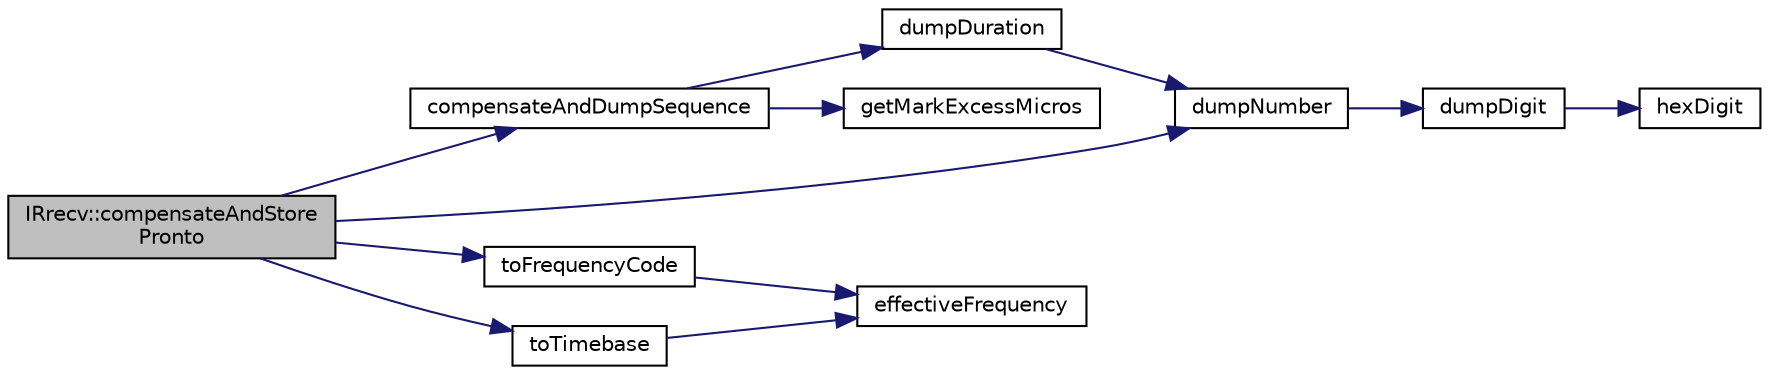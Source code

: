 digraph "IRrecv::compensateAndStorePronto"
{
 // LATEX_PDF_SIZE
  edge [fontname="Helvetica",fontsize="10",labelfontname="Helvetica",labelfontsize="10"];
  node [fontname="Helvetica",fontsize="10",shape=record];
  rankdir="LR";
  Node1 [label="IRrecv::compensateAndStore\lPronto",height=0.2,width=0.4,color="black", fillcolor="grey75", style="filled", fontcolor="black",tooltip=" "];
  Node1 -> Node2 [color="midnightblue",fontsize="10",style="solid",fontname="Helvetica"];
  Node2 [label="compensateAndDumpSequence",height=0.2,width=0.4,color="black", fillcolor="white", style="filled",URL="$group___decoder.html#ga8a8a6b504851150df425d5b490d92640",tooltip=" "];
  Node2 -> Node3 [color="midnightblue",fontsize="10",style="solid",fontname="Helvetica"];
  Node3 [label="dumpDuration",height=0.2,width=0.4,color="black", fillcolor="white", style="filled",URL="$group___decoder.html#ga479fbb18cdfa303a8bc4322123f831df",tooltip=" "];
  Node3 -> Node4 [color="midnightblue",fontsize="10",style="solid",fontname="Helvetica"];
  Node4 [label="dumpNumber",height=0.2,width=0.4,color="black", fillcolor="white", style="filled",URL="$group___decoder.html#ga69048be6384abbbe3c17e3f25432a392",tooltip=" "];
  Node4 -> Node5 [color="midnightblue",fontsize="10",style="solid",fontname="Helvetica"];
  Node5 [label="dumpDigit",height=0.2,width=0.4,color="black", fillcolor="white", style="filled",URL="$group___decoder.html#gaa82a581fafa8fa2310b7241fe1ded33d",tooltip=" "];
  Node5 -> Node6 [color="midnightblue",fontsize="10",style="solid",fontname="Helvetica"];
  Node6 [label="hexDigit",height=0.2,width=0.4,color="black", fillcolor="white", style="filled",URL="$group___decoder.html#ga7741bc8892620b5da6c38a29d3d48668",tooltip=" "];
  Node2 -> Node7 [color="midnightblue",fontsize="10",style="solid",fontname="Helvetica"];
  Node7 [label="getMarkExcessMicros",height=0.2,width=0.4,color="black", fillcolor="white", style="filled",URL="$group___receiving.html#gab1d28d4dd67d6bf808c0328a92e2d863",tooltip=" "];
  Node1 -> Node4 [color="midnightblue",fontsize="10",style="solid",fontname="Helvetica"];
  Node1 -> Node8 [color="midnightblue",fontsize="10",style="solid",fontname="Helvetica"];
  Node8 [label="toFrequencyCode",height=0.2,width=0.4,color="black", fillcolor="white", style="filled",URL="$group___decoder.html#ga155ad672d0494903d7c89e73650879ae",tooltip=" "];
  Node8 -> Node9 [color="midnightblue",fontsize="10",style="solid",fontname="Helvetica"];
  Node9 [label="effectiveFrequency",height=0.2,width=0.4,color="black", fillcolor="white", style="filled",URL="$group___decoder.html#ga1272f3783a3b8d2cf2241f1e76674c8a",tooltip=" "];
  Node1 -> Node10 [color="midnightblue",fontsize="10",style="solid",fontname="Helvetica"];
  Node10 [label="toTimebase",height=0.2,width=0.4,color="black", fillcolor="white", style="filled",URL="$group___decoder.html#ga356fabeed3a4b0a010a35550e86285c5",tooltip=" "];
  Node10 -> Node9 [color="midnightblue",fontsize="10",style="solid",fontname="Helvetica"];
}
